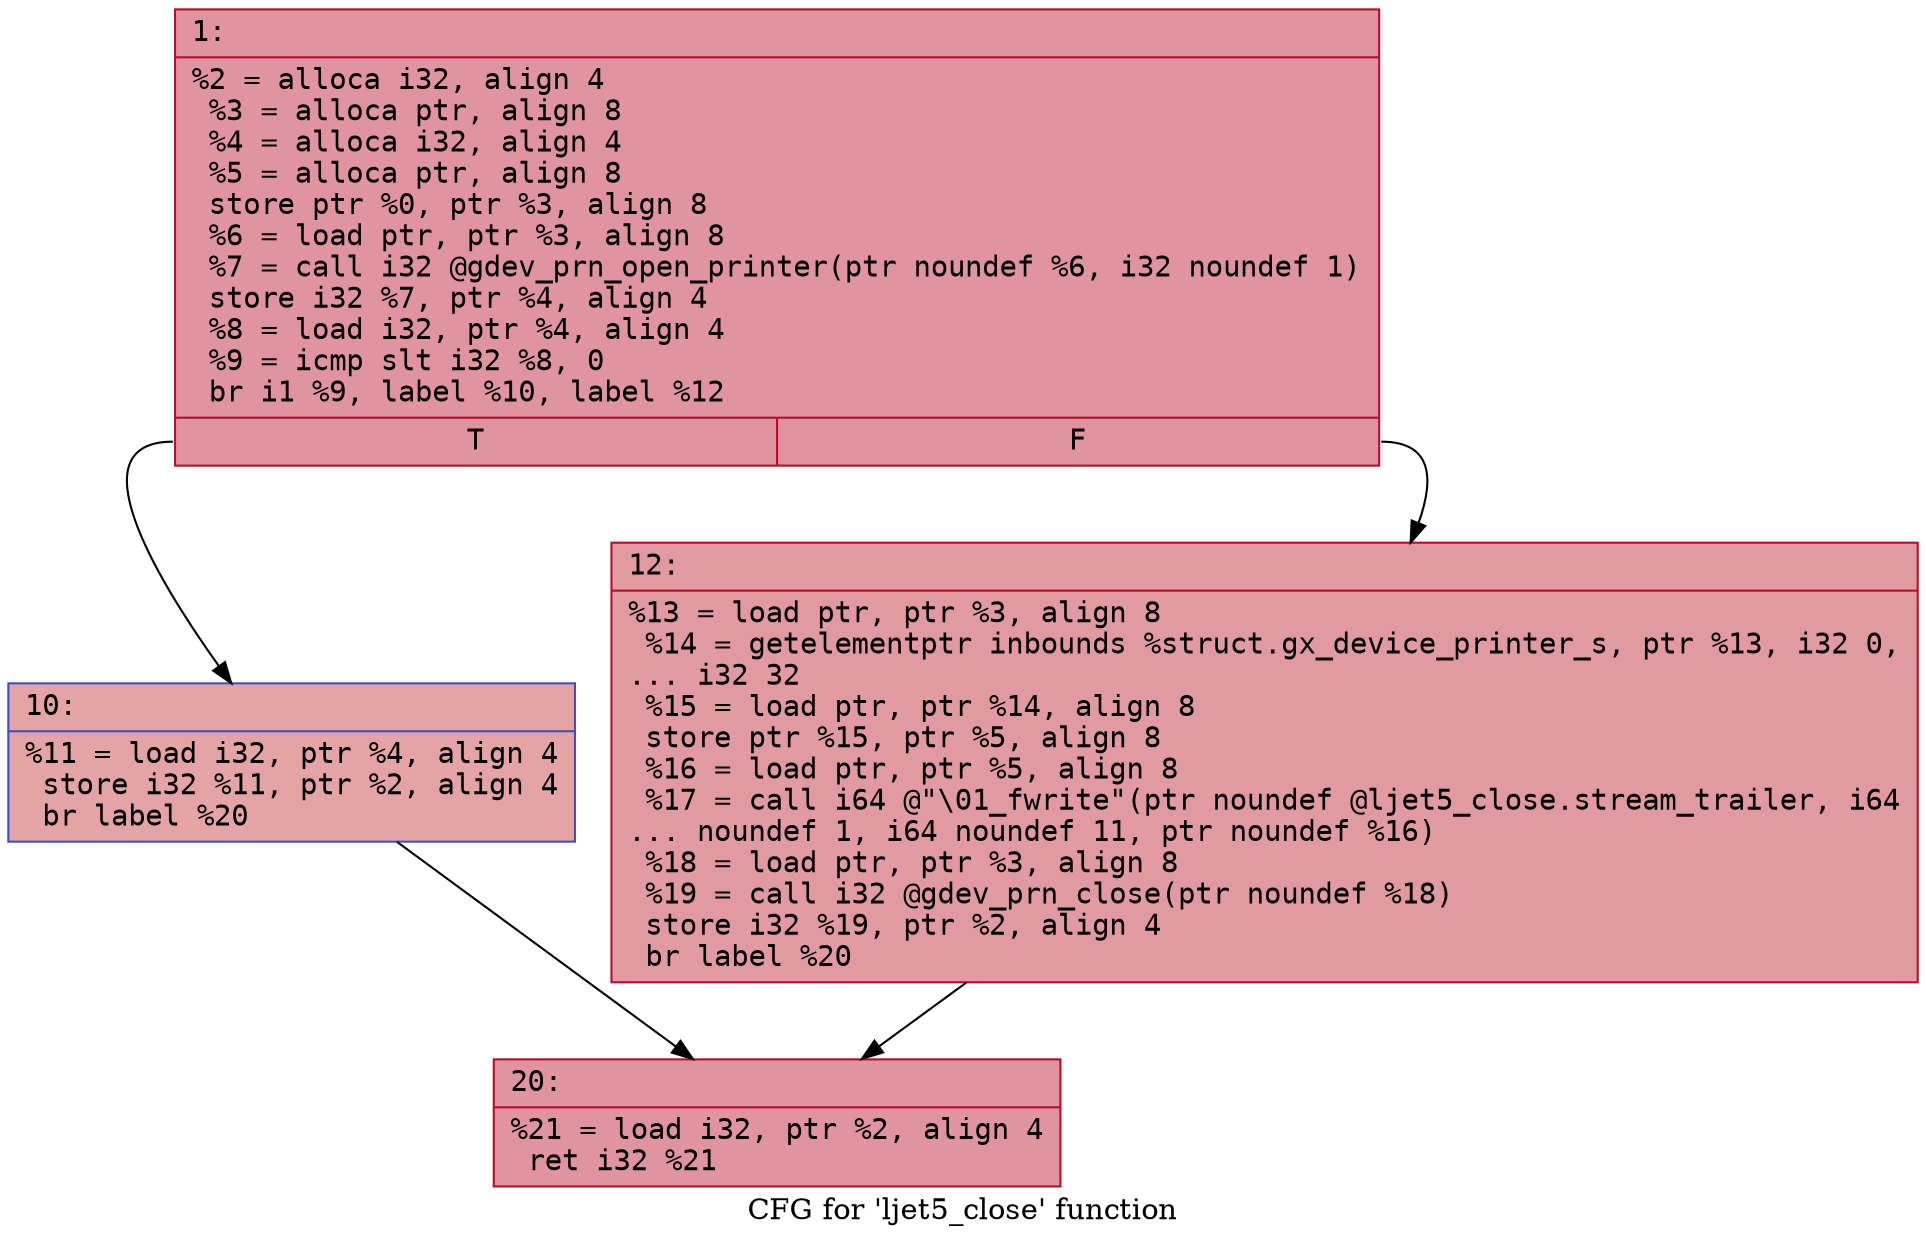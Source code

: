 digraph "CFG for 'ljet5_close' function" {
	label="CFG for 'ljet5_close' function";

	Node0x600000acec60 [shape=record,color="#b70d28ff", style=filled, fillcolor="#b70d2870" fontname="Courier",label="{1:\l|  %2 = alloca i32, align 4\l  %3 = alloca ptr, align 8\l  %4 = alloca i32, align 4\l  %5 = alloca ptr, align 8\l  store ptr %0, ptr %3, align 8\l  %6 = load ptr, ptr %3, align 8\l  %7 = call i32 @gdev_prn_open_printer(ptr noundef %6, i32 noundef 1)\l  store i32 %7, ptr %4, align 4\l  %8 = load i32, ptr %4, align 4\l  %9 = icmp slt i32 %8, 0\l  br i1 %9, label %10, label %12\l|{<s0>T|<s1>F}}"];
	Node0x600000acec60:s0 -> Node0x600000acecb0[tooltip="1 -> 10\nProbability 37.50%" ];
	Node0x600000acec60:s1 -> Node0x600000aced00[tooltip="1 -> 12\nProbability 62.50%" ];
	Node0x600000acecb0 [shape=record,color="#3d50c3ff", style=filled, fillcolor="#c32e3170" fontname="Courier",label="{10:\l|  %11 = load i32, ptr %4, align 4\l  store i32 %11, ptr %2, align 4\l  br label %20\l}"];
	Node0x600000acecb0 -> Node0x600000aced50[tooltip="10 -> 20\nProbability 100.00%" ];
	Node0x600000aced00 [shape=record,color="#b70d28ff", style=filled, fillcolor="#bb1b2c70" fontname="Courier",label="{12:\l|  %13 = load ptr, ptr %3, align 8\l  %14 = getelementptr inbounds %struct.gx_device_printer_s, ptr %13, i32 0,\l... i32 32\l  %15 = load ptr, ptr %14, align 8\l  store ptr %15, ptr %5, align 8\l  %16 = load ptr, ptr %5, align 8\l  %17 = call i64 @\"\\01_fwrite\"(ptr noundef @ljet5_close.stream_trailer, i64\l... noundef 1, i64 noundef 11, ptr noundef %16)\l  %18 = load ptr, ptr %3, align 8\l  %19 = call i32 @gdev_prn_close(ptr noundef %18)\l  store i32 %19, ptr %2, align 4\l  br label %20\l}"];
	Node0x600000aced00 -> Node0x600000aced50[tooltip="12 -> 20\nProbability 100.00%" ];
	Node0x600000aced50 [shape=record,color="#b70d28ff", style=filled, fillcolor="#b70d2870" fontname="Courier",label="{20:\l|  %21 = load i32, ptr %2, align 4\l  ret i32 %21\l}"];
}

